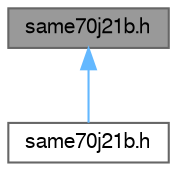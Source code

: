 digraph "same70j21b.h"
{
 // LATEX_PDF_SIZE
  bgcolor="transparent";
  edge [fontname=FreeSans,fontsize=10,labelfontname=FreeSans,labelfontsize=10];
  node [fontname=FreeSans,fontsize=10,shape=box,height=0.2,width=0.4];
  Node1 [label="same70j21b.h",height=0.2,width=0.4,color="gray40", fillcolor="grey60", style="filled", fontcolor="black",tooltip="Copyright (c) 2018 Microchip Technology Inc."];
  Node1 -> Node2 [dir="back",color="steelblue1",style="solid"];
  Node2 [label="same70j21b.h",height=0.2,width=0.4,color="grey40", fillcolor="white", style="filled",URL="$same70j21b_8h.html",tooltip="Copyright (c) 2017-2019 Microchip Technology Inc."];
}
